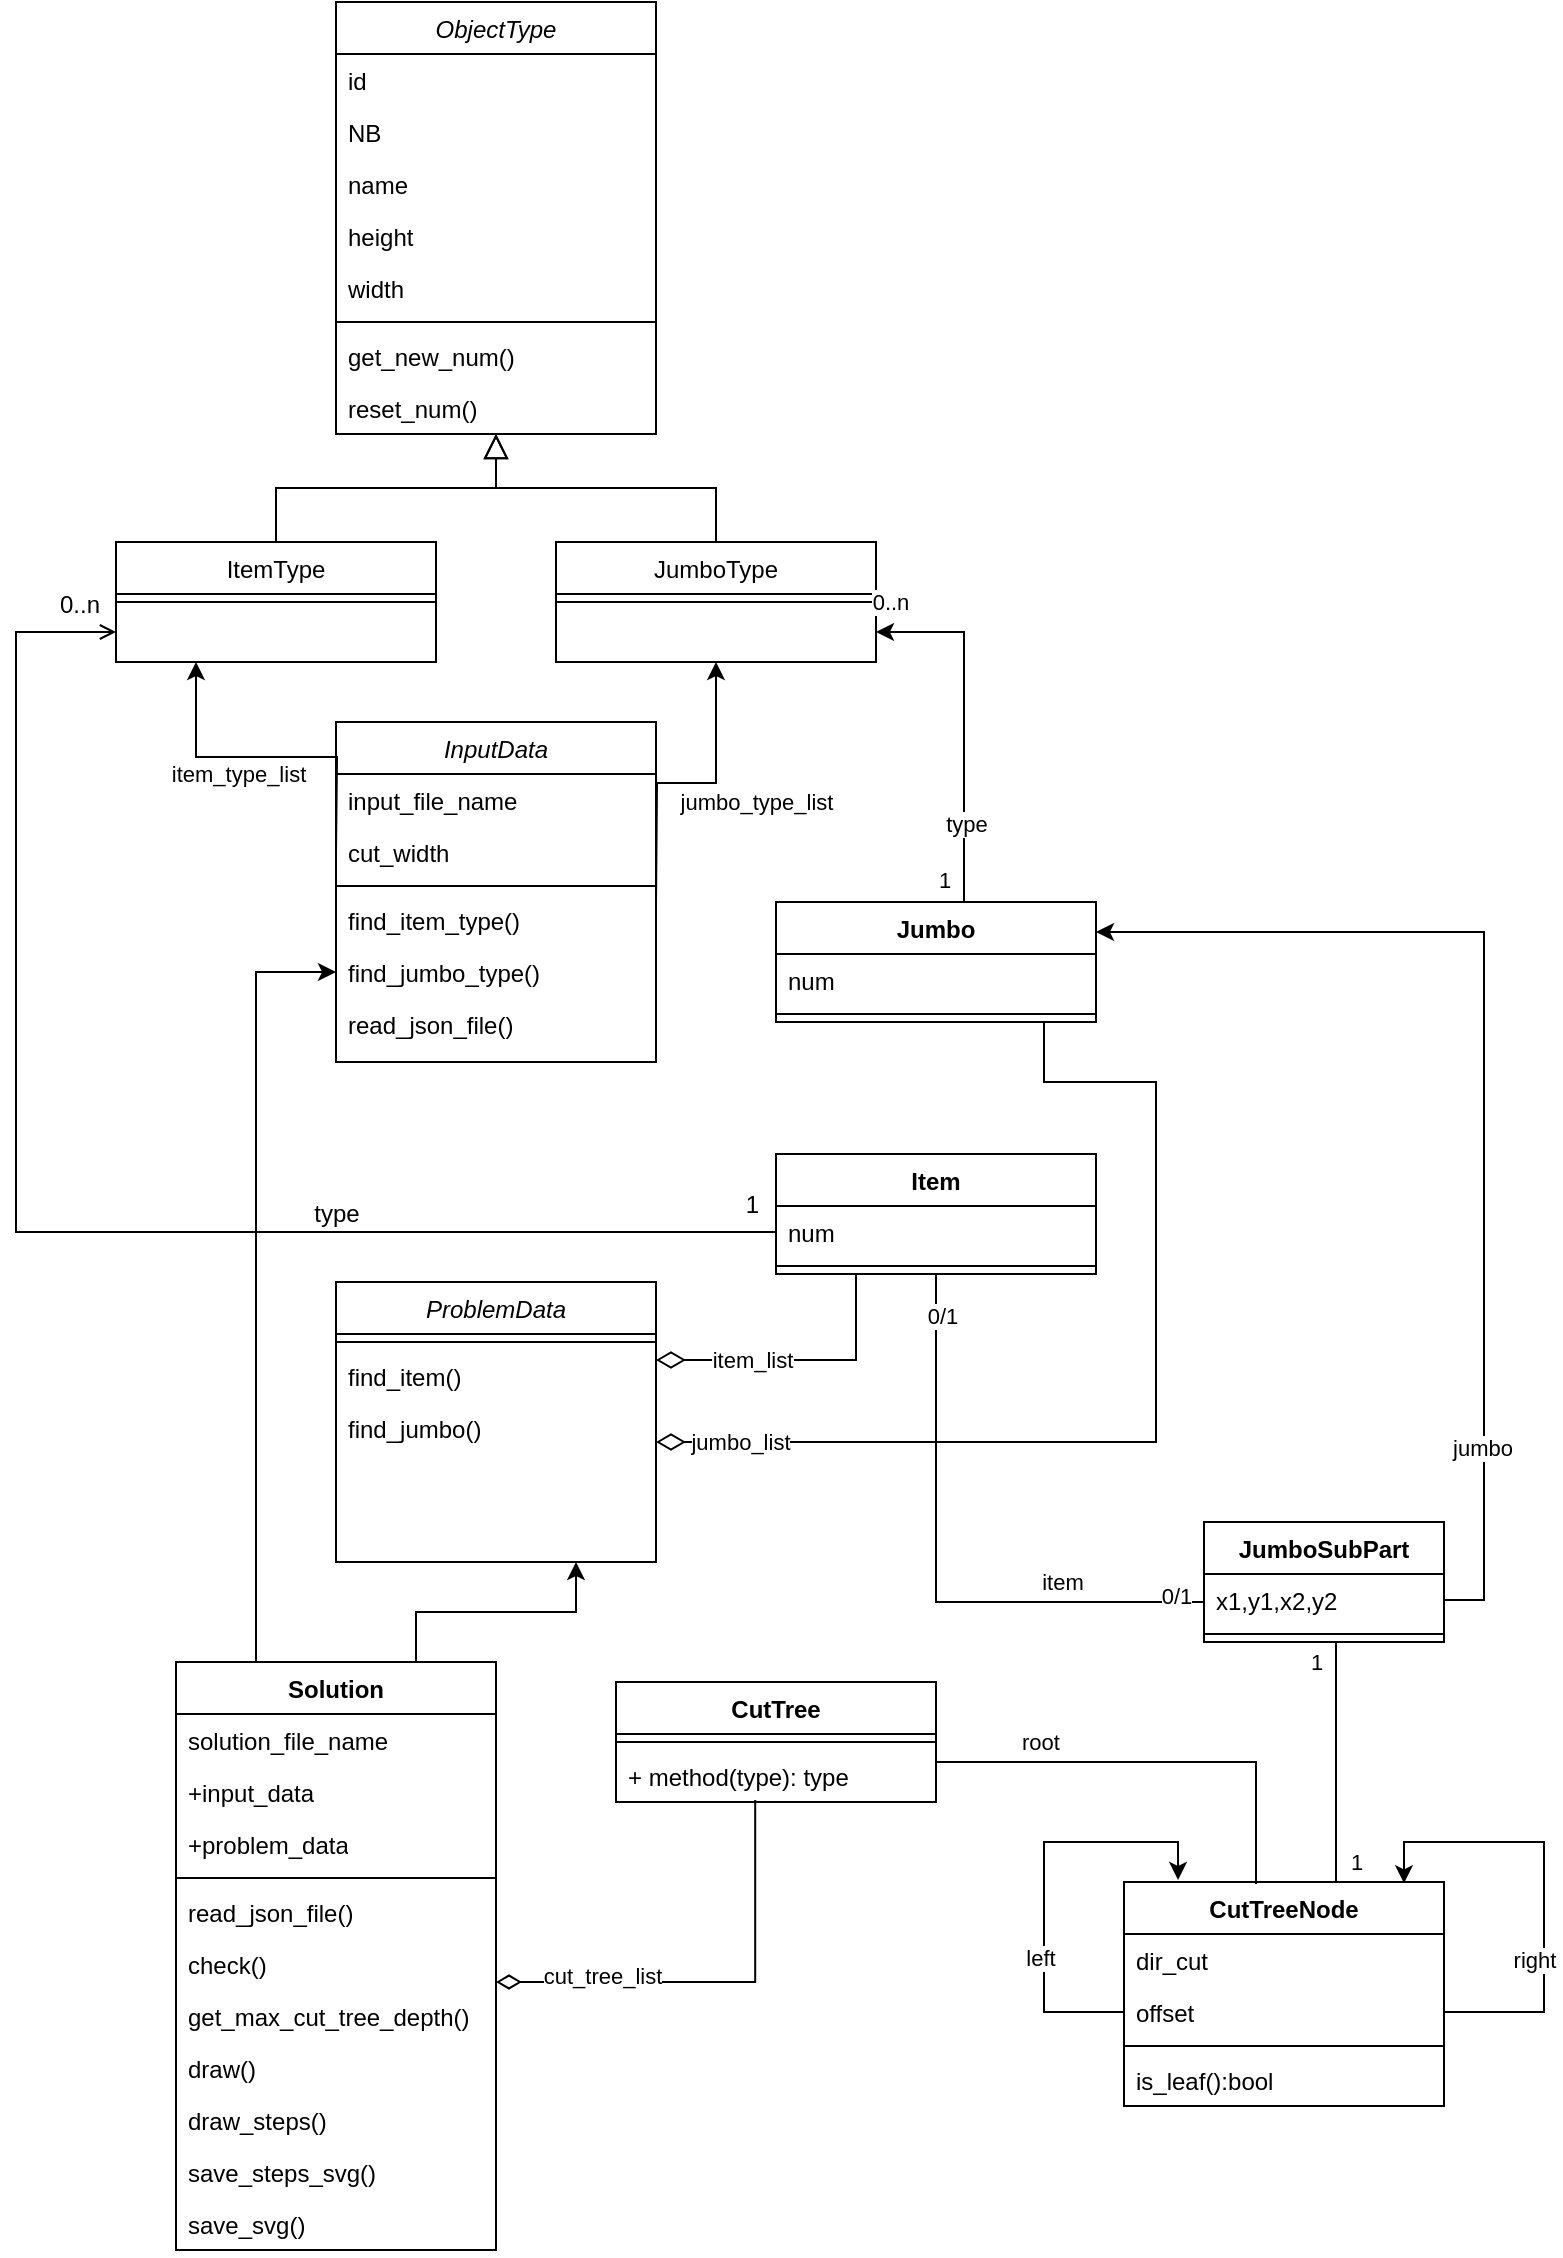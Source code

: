 <mxfile version="24.7.17">
  <diagram id="C5RBs43oDa-KdzZeNtuy" name="Page-1">
    <mxGraphModel dx="816" dy="1094" grid="1" gridSize="10" guides="1" tooltips="1" connect="1" arrows="1" fold="1" page="1" pageScale="1" pageWidth="827" pageHeight="1169" math="0" shadow="0">
      <root>
        <mxCell id="WIyWlLk6GJQsqaUBKTNV-0" />
        <mxCell id="WIyWlLk6GJQsqaUBKTNV-1" parent="WIyWlLk6GJQsqaUBKTNV-0" />
        <mxCell id="zkfFHV4jXpPFQw0GAbJ--0" value="ObjectType" style="swimlane;fontStyle=2;align=center;verticalAlign=top;childLayout=stackLayout;horizontal=1;startSize=26;horizontalStack=0;resizeParent=1;resizeLast=0;collapsible=1;marginBottom=0;rounded=0;shadow=0;strokeWidth=1;" parent="WIyWlLk6GJQsqaUBKTNV-1" vertex="1">
          <mxGeometry x="180" y="10" width="160" height="216" as="geometry">
            <mxRectangle x="230" y="140" width="160" height="26" as="alternateBounds" />
          </mxGeometry>
        </mxCell>
        <mxCell id="zkfFHV4jXpPFQw0GAbJ--1" value="id" style="text;align=left;verticalAlign=top;spacingLeft=4;spacingRight=4;overflow=hidden;rotatable=0;points=[[0,0.5],[1,0.5]];portConstraint=eastwest;" parent="zkfFHV4jXpPFQw0GAbJ--0" vertex="1">
          <mxGeometry y="26" width="160" height="26" as="geometry" />
        </mxCell>
        <mxCell id="zkfFHV4jXpPFQw0GAbJ--2" value="NB" style="text;align=left;verticalAlign=top;spacingLeft=4;spacingRight=4;overflow=hidden;rotatable=0;points=[[0,0.5],[1,0.5]];portConstraint=eastwest;rounded=0;shadow=0;html=0;" parent="zkfFHV4jXpPFQw0GAbJ--0" vertex="1">
          <mxGeometry y="52" width="160" height="26" as="geometry" />
        </mxCell>
        <mxCell id="zkfFHV4jXpPFQw0GAbJ--3" value="name" style="text;align=left;verticalAlign=top;spacingLeft=4;spacingRight=4;overflow=hidden;rotatable=0;points=[[0,0.5],[1,0.5]];portConstraint=eastwest;rounded=0;shadow=0;html=0;" parent="zkfFHV4jXpPFQw0GAbJ--0" vertex="1">
          <mxGeometry y="78" width="160" height="26" as="geometry" />
        </mxCell>
        <mxCell id="Cxh2BSFPmr9vSemLEaCl-0" value="height" style="text;align=left;verticalAlign=top;spacingLeft=4;spacingRight=4;overflow=hidden;rotatable=0;points=[[0,0.5],[1,0.5]];portConstraint=eastwest;rounded=0;shadow=0;html=0;" parent="zkfFHV4jXpPFQw0GAbJ--0" vertex="1">
          <mxGeometry y="104" width="160" height="26" as="geometry" />
        </mxCell>
        <mxCell id="Cxh2BSFPmr9vSemLEaCl-1" value="width" style="text;align=left;verticalAlign=top;spacingLeft=4;spacingRight=4;overflow=hidden;rotatable=0;points=[[0,0.5],[1,0.5]];portConstraint=eastwest;rounded=0;shadow=0;html=0;" parent="zkfFHV4jXpPFQw0GAbJ--0" vertex="1">
          <mxGeometry y="130" width="160" height="26" as="geometry" />
        </mxCell>
        <mxCell id="zkfFHV4jXpPFQw0GAbJ--4" value="" style="line;html=1;strokeWidth=1;align=left;verticalAlign=middle;spacingTop=-1;spacingLeft=3;spacingRight=3;rotatable=0;labelPosition=right;points=[];portConstraint=eastwest;" parent="zkfFHV4jXpPFQw0GAbJ--0" vertex="1">
          <mxGeometry y="156" width="160" height="8" as="geometry" />
        </mxCell>
        <mxCell id="zkfFHV4jXpPFQw0GAbJ--5" value="get_new_num()" style="text;align=left;verticalAlign=top;spacingLeft=4;spacingRight=4;overflow=hidden;rotatable=0;points=[[0,0.5],[1,0.5]];portConstraint=eastwest;" parent="zkfFHV4jXpPFQw0GAbJ--0" vertex="1">
          <mxGeometry y="164" width="160" height="26" as="geometry" />
        </mxCell>
        <mxCell id="Cxh2BSFPmr9vSemLEaCl-2" value="reset_num()" style="text;align=left;verticalAlign=top;spacingLeft=4;spacingRight=4;overflow=hidden;rotatable=0;points=[[0,0.5],[1,0.5]];portConstraint=eastwest;" parent="zkfFHV4jXpPFQw0GAbJ--0" vertex="1">
          <mxGeometry y="190" width="160" height="26" as="geometry" />
        </mxCell>
        <mxCell id="zkfFHV4jXpPFQw0GAbJ--6" value="ItemType" style="swimlane;fontStyle=0;align=center;verticalAlign=top;childLayout=stackLayout;horizontal=1;startSize=26;horizontalStack=0;resizeParent=1;resizeLast=0;collapsible=1;marginBottom=0;rounded=0;shadow=0;strokeWidth=1;" parent="WIyWlLk6GJQsqaUBKTNV-1" vertex="1">
          <mxGeometry x="70" y="280" width="160" height="60" as="geometry">
            <mxRectangle x="130" y="380" width="160" height="26" as="alternateBounds" />
          </mxGeometry>
        </mxCell>
        <mxCell id="zkfFHV4jXpPFQw0GAbJ--9" value="" style="line;html=1;strokeWidth=1;align=left;verticalAlign=middle;spacingTop=-1;spacingLeft=3;spacingRight=3;rotatable=0;labelPosition=right;points=[];portConstraint=eastwest;" parent="zkfFHV4jXpPFQw0GAbJ--6" vertex="1">
          <mxGeometry y="26" width="160" height="8" as="geometry" />
        </mxCell>
        <mxCell id="zkfFHV4jXpPFQw0GAbJ--12" value="" style="endArrow=block;endSize=10;endFill=0;shadow=0;strokeWidth=1;rounded=0;curved=0;edgeStyle=elbowEdgeStyle;elbow=vertical;" parent="WIyWlLk6GJQsqaUBKTNV-1" source="zkfFHV4jXpPFQw0GAbJ--6" target="zkfFHV4jXpPFQw0GAbJ--0" edge="1">
          <mxGeometry width="160" relative="1" as="geometry">
            <mxPoint x="160" y="183" as="sourcePoint" />
            <mxPoint x="160" y="183" as="targetPoint" />
          </mxGeometry>
        </mxCell>
        <mxCell id="zkfFHV4jXpPFQw0GAbJ--13" value="JumboType" style="swimlane;fontStyle=0;align=center;verticalAlign=top;childLayout=stackLayout;horizontal=1;startSize=26;horizontalStack=0;resizeParent=1;resizeLast=0;collapsible=1;marginBottom=0;rounded=0;shadow=0;strokeWidth=1;" parent="WIyWlLk6GJQsqaUBKTNV-1" vertex="1">
          <mxGeometry x="290" y="280" width="160" height="60" as="geometry">
            <mxRectangle x="340" y="380" width="170" height="26" as="alternateBounds" />
          </mxGeometry>
        </mxCell>
        <mxCell id="zkfFHV4jXpPFQw0GAbJ--15" value="" style="line;html=1;strokeWidth=1;align=left;verticalAlign=middle;spacingTop=-1;spacingLeft=3;spacingRight=3;rotatable=0;labelPosition=right;points=[];portConstraint=eastwest;" parent="zkfFHV4jXpPFQw0GAbJ--13" vertex="1">
          <mxGeometry y="26" width="160" height="8" as="geometry" />
        </mxCell>
        <mxCell id="zkfFHV4jXpPFQw0GAbJ--16" value="" style="endArrow=block;endSize=10;endFill=0;shadow=0;strokeWidth=1;rounded=0;curved=0;edgeStyle=elbowEdgeStyle;elbow=vertical;" parent="WIyWlLk6GJQsqaUBKTNV-1" source="zkfFHV4jXpPFQw0GAbJ--13" target="zkfFHV4jXpPFQw0GAbJ--0" edge="1">
          <mxGeometry width="160" relative="1" as="geometry">
            <mxPoint x="170" y="353" as="sourcePoint" />
            <mxPoint x="270" y="251" as="targetPoint" />
          </mxGeometry>
        </mxCell>
        <mxCell id="zkfFHV4jXpPFQw0GAbJ--26" value="" style="endArrow=none;shadow=0;strokeWidth=1;rounded=0;endFill=0;edgeStyle=elbowEdgeStyle;startArrow=open;startFill=0;entryX=0;entryY=0.5;entryDx=0;entryDy=0;exitX=0;exitY=0.75;exitDx=0;exitDy=0;" parent="WIyWlLk6GJQsqaUBKTNV-1" source="zkfFHV4jXpPFQw0GAbJ--6" target="Cxh2BSFPmr9vSemLEaCl-26" edge="1">
          <mxGeometry x="0.5" y="41" relative="1" as="geometry">
            <mxPoint x="-11" y="760" as="sourcePoint" />
            <mxPoint x="289" y="1254" as="targetPoint" />
            <mxPoint x="-40" y="32" as="offset" />
            <Array as="points">
              <mxPoint x="20" y="590" />
            </Array>
          </mxGeometry>
        </mxCell>
        <mxCell id="zkfFHV4jXpPFQw0GAbJ--27" value="0..n" style="resizable=0;align=left;verticalAlign=bottom;labelBackgroundColor=none;fontSize=12;" parent="zkfFHV4jXpPFQw0GAbJ--26" connectable="0" vertex="1">
          <mxGeometry x="-1" relative="1" as="geometry">
            <mxPoint x="-30" y="-5" as="offset" />
          </mxGeometry>
        </mxCell>
        <mxCell id="zkfFHV4jXpPFQw0GAbJ--28" value="1" style="resizable=0;align=right;verticalAlign=bottom;labelBackgroundColor=none;fontSize=12;" parent="zkfFHV4jXpPFQw0GAbJ--26" connectable="0" vertex="1">
          <mxGeometry x="1" relative="1" as="geometry">
            <mxPoint x="-7" y="-5" as="offset" />
          </mxGeometry>
        </mxCell>
        <mxCell id="zkfFHV4jXpPFQw0GAbJ--29" value="type" style="text;html=1;resizable=0;points=[];;align=center;verticalAlign=middle;labelBackgroundColor=none;rounded=0;shadow=0;strokeWidth=1;fontSize=12;" parent="zkfFHV4jXpPFQw0GAbJ--26" vertex="1" connectable="0">
          <mxGeometry x="0.5" y="49" relative="1" as="geometry">
            <mxPoint x="-38" y="40" as="offset" />
          </mxGeometry>
        </mxCell>
        <mxCell id="Cxh2BSFPmr9vSemLEaCl-3" value="InputData" style="swimlane;fontStyle=2;align=center;verticalAlign=top;childLayout=stackLayout;horizontal=1;startSize=26;horizontalStack=0;resizeParent=1;resizeLast=0;collapsible=1;marginBottom=0;rounded=0;shadow=0;strokeWidth=1;" parent="WIyWlLk6GJQsqaUBKTNV-1" vertex="1">
          <mxGeometry x="180" y="370" width="160" height="170" as="geometry">
            <mxRectangle x="230" y="140" width="160" height="26" as="alternateBounds" />
          </mxGeometry>
        </mxCell>
        <mxCell id="Cxh2BSFPmr9vSemLEaCl-4" value="input_file_name" style="text;align=left;verticalAlign=top;spacingLeft=4;spacingRight=4;overflow=hidden;rotatable=0;points=[[0,0.5],[1,0.5]];portConstraint=eastwest;" parent="Cxh2BSFPmr9vSemLEaCl-3" vertex="1">
          <mxGeometry y="26" width="160" height="26" as="geometry" />
        </mxCell>
        <mxCell id="Cxh2BSFPmr9vSemLEaCl-7" value="cut_width" style="text;align=left;verticalAlign=top;spacingLeft=4;spacingRight=4;overflow=hidden;rotatable=0;points=[[0,0.5],[1,0.5]];portConstraint=eastwest;rounded=0;shadow=0;html=0;" parent="Cxh2BSFPmr9vSemLEaCl-3" vertex="1">
          <mxGeometry y="52" width="160" height="26" as="geometry" />
        </mxCell>
        <mxCell id="Cxh2BSFPmr9vSemLEaCl-9" value="" style="line;html=1;strokeWidth=1;align=left;verticalAlign=middle;spacingTop=-1;spacingLeft=3;spacingRight=3;rotatable=0;labelPosition=right;points=[];portConstraint=eastwest;" parent="Cxh2BSFPmr9vSemLEaCl-3" vertex="1">
          <mxGeometry y="78" width="160" height="8" as="geometry" />
        </mxCell>
        <mxCell id="Cxh2BSFPmr9vSemLEaCl-10" value="find_item_type()" style="text;align=left;verticalAlign=top;spacingLeft=4;spacingRight=4;overflow=hidden;rotatable=0;points=[[0,0.5],[1,0.5]];portConstraint=eastwest;" parent="Cxh2BSFPmr9vSemLEaCl-3" vertex="1">
          <mxGeometry y="86" width="160" height="26" as="geometry" />
        </mxCell>
        <mxCell id="Cxh2BSFPmr9vSemLEaCl-11" value="find_jumbo_type()" style="text;align=left;verticalAlign=top;spacingLeft=4;spacingRight=4;overflow=hidden;rotatable=0;points=[[0,0.5],[1,0.5]];portConstraint=eastwest;" parent="Cxh2BSFPmr9vSemLEaCl-3" vertex="1">
          <mxGeometry y="112" width="160" height="26" as="geometry" />
        </mxCell>
        <mxCell id="Cxh2BSFPmr9vSemLEaCl-12" value="read_json_file()" style="text;align=left;verticalAlign=top;spacingLeft=4;spacingRight=4;overflow=hidden;rotatable=0;points=[[0,0.5],[1,0.5]];portConstraint=eastwest;" parent="Cxh2BSFPmr9vSemLEaCl-3" vertex="1">
          <mxGeometry y="138" width="160" height="26" as="geometry" />
        </mxCell>
        <mxCell id="Cxh2BSFPmr9vSemLEaCl-14" style="edgeStyle=orthogonalEdgeStyle;rounded=0;orthogonalLoop=1;jettySize=auto;html=1;exitX=0;exitY=0.5;exitDx=0;exitDy=0;entryX=0.25;entryY=1;entryDx=0;entryDy=0;" parent="WIyWlLk6GJQsqaUBKTNV-1" target="zkfFHV4jXpPFQw0GAbJ--6" edge="1">
          <mxGeometry relative="1" as="geometry">
            <mxPoint x="180" y="435" as="sourcePoint" />
          </mxGeometry>
        </mxCell>
        <mxCell id="xDQ7PckpqSJvh63_mHs_-11" value="item_type_list" style="edgeLabel;html=1;align=center;verticalAlign=middle;resizable=0;points=[];" vertex="1" connectable="0" parent="Cxh2BSFPmr9vSemLEaCl-14">
          <mxGeometry x="-0.442" relative="1" as="geometry">
            <mxPoint x="-50" y="7" as="offset" />
          </mxGeometry>
        </mxCell>
        <mxCell id="Cxh2BSFPmr9vSemLEaCl-29" style="edgeStyle=orthogonalEdgeStyle;rounded=0;orthogonalLoop=1;jettySize=auto;html=1;exitX=0.5;exitY=1;exitDx=0;exitDy=0;endArrow=none;endFill=0;startArrow=none;startFill=0;endSize=10;entryX=0;entryY=0.5;entryDx=0;entryDy=0;" parent="WIyWlLk6GJQsqaUBKTNV-1" source="Cxh2BSFPmr9vSemLEaCl-25" target="Cxh2BSFPmr9vSemLEaCl-20" edge="1">
          <mxGeometry relative="1" as="geometry">
            <mxPoint x="420" y="760" as="targetPoint" />
            <Array as="points">
              <mxPoint x="480" y="810" />
            </Array>
          </mxGeometry>
        </mxCell>
        <mxCell id="xDQ7PckpqSJvh63_mHs_-6" value="0/1" style="edgeLabel;html=1;align=center;verticalAlign=middle;resizable=0;points=[];" vertex="1" connectable="0" parent="Cxh2BSFPmr9vSemLEaCl-29">
          <mxGeometry x="-0.858" y="3" relative="1" as="geometry">
            <mxPoint as="offset" />
          </mxGeometry>
        </mxCell>
        <mxCell id="xDQ7PckpqSJvh63_mHs_-7" value="0/1" style="edgeLabel;html=1;align=center;verticalAlign=middle;resizable=0;points=[];" vertex="1" connectable="0" parent="Cxh2BSFPmr9vSemLEaCl-29">
          <mxGeometry x="0.895" y="3" relative="1" as="geometry">
            <mxPoint as="offset" />
          </mxGeometry>
        </mxCell>
        <mxCell id="xDQ7PckpqSJvh63_mHs_-8" value="item" style="edgeLabel;html=1;align=center;verticalAlign=middle;resizable=0;points=[];" vertex="1" connectable="0" parent="Cxh2BSFPmr9vSemLEaCl-29">
          <mxGeometry x="0.424" y="-3" relative="1" as="geometry">
            <mxPoint x="14" y="-13" as="offset" />
          </mxGeometry>
        </mxCell>
        <mxCell id="Cxh2BSFPmr9vSemLEaCl-21" value="Jumbo" style="swimlane;fontStyle=1;align=center;verticalAlign=top;childLayout=stackLayout;horizontal=1;startSize=26;horizontalStack=0;resizeParent=1;resizeParentMax=0;resizeLast=0;collapsible=1;marginBottom=0;whiteSpace=wrap;html=1;" parent="WIyWlLk6GJQsqaUBKTNV-1" vertex="1">
          <mxGeometry x="400" y="460" width="160" height="60" as="geometry" />
        </mxCell>
        <mxCell id="Cxh2BSFPmr9vSemLEaCl-22" value="num" style="text;strokeColor=none;fillColor=none;align=left;verticalAlign=top;spacingLeft=4;spacingRight=4;overflow=hidden;rotatable=0;points=[[0,0.5],[1,0.5]];portConstraint=eastwest;whiteSpace=wrap;html=1;" parent="Cxh2BSFPmr9vSemLEaCl-21" vertex="1">
          <mxGeometry y="26" width="160" height="26" as="geometry" />
        </mxCell>
        <mxCell id="Cxh2BSFPmr9vSemLEaCl-24" value="" style="line;strokeWidth=1;fillColor=none;align=left;verticalAlign=middle;spacingTop=-1;spacingLeft=3;spacingRight=3;rotatable=0;labelPosition=right;points=[];portConstraint=eastwest;strokeColor=inherit;" parent="Cxh2BSFPmr9vSemLEaCl-21" vertex="1">
          <mxGeometry y="52" width="160" height="8" as="geometry" />
        </mxCell>
        <mxCell id="Cxh2BSFPmr9vSemLEaCl-25" value="Item" style="swimlane;fontStyle=1;align=center;verticalAlign=top;childLayout=stackLayout;horizontal=1;startSize=26;horizontalStack=0;resizeParent=1;resizeParentMax=0;resizeLast=0;collapsible=1;marginBottom=0;whiteSpace=wrap;html=1;" parent="WIyWlLk6GJQsqaUBKTNV-1" vertex="1">
          <mxGeometry x="400" y="586" width="160" height="60" as="geometry" />
        </mxCell>
        <mxCell id="Cxh2BSFPmr9vSemLEaCl-26" value="num" style="text;strokeColor=none;fillColor=none;align=left;verticalAlign=top;spacingLeft=4;spacingRight=4;overflow=hidden;rotatable=0;points=[[0,0.5],[1,0.5]];portConstraint=eastwest;whiteSpace=wrap;html=1;" parent="Cxh2BSFPmr9vSemLEaCl-25" vertex="1">
          <mxGeometry y="26" width="160" height="26" as="geometry" />
        </mxCell>
        <mxCell id="Cxh2BSFPmr9vSemLEaCl-28" value="" style="line;strokeWidth=1;fillColor=none;align=left;verticalAlign=middle;spacingTop=-1;spacingLeft=3;spacingRight=3;rotatable=0;labelPosition=right;points=[];portConstraint=eastwest;strokeColor=inherit;" parent="Cxh2BSFPmr9vSemLEaCl-25" vertex="1">
          <mxGeometry y="52" width="160" height="8" as="geometry" />
        </mxCell>
        <mxCell id="Cxh2BSFPmr9vSemLEaCl-36" style="edgeStyle=orthogonalEdgeStyle;rounded=0;orthogonalLoop=1;jettySize=auto;html=1;entryX=1;entryY=0.75;entryDx=0;entryDy=0;exitX=0.5;exitY=0;exitDx=0;exitDy=0;" parent="WIyWlLk6GJQsqaUBKTNV-1" source="Cxh2BSFPmr9vSemLEaCl-21" target="zkfFHV4jXpPFQw0GAbJ--13" edge="1">
          <mxGeometry relative="1" as="geometry">
            <mxPoint x="600" y="370" as="sourcePoint" />
            <Array as="points">
              <mxPoint x="494" y="325" />
            </Array>
          </mxGeometry>
        </mxCell>
        <mxCell id="Cxh2BSFPmr9vSemLEaCl-37" value="type" style="edgeLabel;html=1;align=center;verticalAlign=middle;resizable=0;points=[];" parent="Cxh2BSFPmr9vSemLEaCl-36" vertex="1" connectable="0">
          <mxGeometry x="-0.689" y="-1" relative="1" as="geometry">
            <mxPoint y="-23" as="offset" />
          </mxGeometry>
        </mxCell>
        <mxCell id="Cxh2BSFPmr9vSemLEaCl-38" value="0..n" style="edgeLabel;html=1;align=center;verticalAlign=middle;resizable=0;points=[];" parent="Cxh2BSFPmr9vSemLEaCl-36" vertex="1" connectable="0">
          <mxGeometry x="0.897" relative="1" as="geometry">
            <mxPoint x="-3" y="-15" as="offset" />
          </mxGeometry>
        </mxCell>
        <mxCell id="Cxh2BSFPmr9vSemLEaCl-39" value="1" style="edgeLabel;html=1;align=center;verticalAlign=middle;resizable=0;points=[];" parent="Cxh2BSFPmr9vSemLEaCl-36" vertex="1" connectable="0">
          <mxGeometry x="-0.963" y="1" relative="1" as="geometry">
            <mxPoint y="-10" as="offset" />
          </mxGeometry>
        </mxCell>
        <mxCell id="Cxh2BSFPmr9vSemLEaCl-44" value="ProblemData" style="swimlane;fontStyle=2;align=center;verticalAlign=top;childLayout=stackLayout;horizontal=1;startSize=26;horizontalStack=0;resizeParent=1;resizeLast=0;collapsible=1;marginBottom=0;rounded=0;shadow=0;strokeWidth=1;" parent="WIyWlLk6GJQsqaUBKTNV-1" vertex="1">
          <mxGeometry x="180" y="650" width="160" height="140" as="geometry">
            <mxRectangle x="230" y="140" width="160" height="26" as="alternateBounds" />
          </mxGeometry>
        </mxCell>
        <mxCell id="Cxh2BSFPmr9vSemLEaCl-50" value="" style="line;html=1;strokeWidth=1;align=left;verticalAlign=middle;spacingTop=-1;spacingLeft=3;spacingRight=3;rotatable=0;labelPosition=right;points=[];portConstraint=eastwest;" parent="Cxh2BSFPmr9vSemLEaCl-44" vertex="1">
          <mxGeometry y="26" width="160" height="8" as="geometry" />
        </mxCell>
        <mxCell id="Cxh2BSFPmr9vSemLEaCl-51" value="find_item()" style="text;align=left;verticalAlign=top;spacingLeft=4;spacingRight=4;overflow=hidden;rotatable=0;points=[[0,0.5],[1,0.5]];portConstraint=eastwest;" parent="Cxh2BSFPmr9vSemLEaCl-44" vertex="1">
          <mxGeometry y="34" width="160" height="26" as="geometry" />
        </mxCell>
        <mxCell id="Cxh2BSFPmr9vSemLEaCl-52" value="find_jumbo()" style="text;align=left;verticalAlign=top;spacingLeft=4;spacingRight=4;overflow=hidden;rotatable=0;points=[[0,0.5],[1,0.5]];portConstraint=eastwest;" parent="Cxh2BSFPmr9vSemLEaCl-44" vertex="1">
          <mxGeometry y="60" width="160" height="26" as="geometry" />
        </mxCell>
        <mxCell id="Cxh2BSFPmr9vSemLEaCl-47" style="edgeStyle=orthogonalEdgeStyle;rounded=0;orthogonalLoop=1;jettySize=auto;html=1;entryX=1;entryY=0.5;entryDx=0;entryDy=0;endArrow=diamondThin;endFill=0;endSize=12;exitX=0.25;exitY=1;exitDx=0;exitDy=0;" parent="WIyWlLk6GJQsqaUBKTNV-1" source="Cxh2BSFPmr9vSemLEaCl-25" edge="1">
          <mxGeometry relative="1" as="geometry">
            <mxPoint x="340" y="689" as="targetPoint" />
            <mxPoint x="441" y="950" as="sourcePoint" />
            <Array as="points">
              <mxPoint x="440" y="689" />
            </Array>
          </mxGeometry>
        </mxCell>
        <mxCell id="xDQ7PckpqSJvh63_mHs_-4" value="item_list" style="edgeLabel;html=1;align=center;verticalAlign=middle;resizable=0;points=[];" vertex="1" connectable="0" parent="Cxh2BSFPmr9vSemLEaCl-47">
          <mxGeometry x="0.329" relative="1" as="geometry">
            <mxPoint as="offset" />
          </mxGeometry>
        </mxCell>
        <mxCell id="Cxh2BSFPmr9vSemLEaCl-54" style="edgeStyle=orthogonalEdgeStyle;rounded=0;orthogonalLoop=1;jettySize=auto;html=1;endArrow=diamondThin;endFill=0;endSize=12;" parent="WIyWlLk6GJQsqaUBKTNV-1" edge="1">
          <mxGeometry relative="1" as="geometry">
            <mxPoint x="340" y="730" as="targetPoint" />
            <mxPoint x="534" y="520" as="sourcePoint" />
            <Array as="points">
              <mxPoint x="534" y="520" />
              <mxPoint x="534" y="550" />
              <mxPoint x="590" y="550" />
              <mxPoint x="590" y="730" />
            </Array>
          </mxGeometry>
        </mxCell>
        <mxCell id="xDQ7PckpqSJvh63_mHs_-5" value="jumbo_list" style="edgeLabel;html=1;align=center;verticalAlign=middle;resizable=0;points=[];" vertex="1" connectable="0" parent="Cxh2BSFPmr9vSemLEaCl-54">
          <mxGeometry x="0.838" relative="1" as="geometry">
            <mxPoint as="offset" />
          </mxGeometry>
        </mxCell>
        <mxCell id="Cxh2BSFPmr9vSemLEaCl-57" value="CutTree" style="swimlane;fontStyle=1;align=center;verticalAlign=top;childLayout=stackLayout;horizontal=1;startSize=26;horizontalStack=0;resizeParent=1;resizeParentMax=0;resizeLast=0;collapsible=1;marginBottom=0;whiteSpace=wrap;html=1;" parent="WIyWlLk6GJQsqaUBKTNV-1" vertex="1">
          <mxGeometry x="320" y="850" width="160" height="60" as="geometry" />
        </mxCell>
        <mxCell id="Cxh2BSFPmr9vSemLEaCl-59" value="" style="line;strokeWidth=1;fillColor=none;align=left;verticalAlign=middle;spacingTop=-1;spacingLeft=3;spacingRight=3;rotatable=0;labelPosition=right;points=[];portConstraint=eastwest;strokeColor=inherit;" parent="Cxh2BSFPmr9vSemLEaCl-57" vertex="1">
          <mxGeometry y="26" width="160" height="8" as="geometry" />
        </mxCell>
        <mxCell id="Cxh2BSFPmr9vSemLEaCl-60" value="+ method(type): type" style="text;strokeColor=none;fillColor=none;align=left;verticalAlign=top;spacingLeft=4;spacingRight=4;overflow=hidden;rotatable=0;points=[[0,0.5],[1,0.5]];portConstraint=eastwest;whiteSpace=wrap;html=1;" parent="Cxh2BSFPmr9vSemLEaCl-57" vertex="1">
          <mxGeometry y="34" width="160" height="26" as="geometry" />
        </mxCell>
        <mxCell id="Cxh2BSFPmr9vSemLEaCl-77" style="edgeStyle=orthogonalEdgeStyle;rounded=0;orthogonalLoop=1;jettySize=auto;html=1;exitX=0.675;exitY=0.018;exitDx=0;exitDy=0;entryX=0.5;entryY=1;entryDx=0;entryDy=0;endArrow=none;endFill=0;exitPerimeter=0;" parent="WIyWlLk6GJQsqaUBKTNV-1" source="Cxh2BSFPmr9vSemLEaCl-61" target="Cxh2BSFPmr9vSemLEaCl-16" edge="1">
          <mxGeometry relative="1" as="geometry">
            <Array as="points">
              <mxPoint x="684" y="953" />
              <mxPoint x="684" y="950" />
              <mxPoint x="680" y="950" />
            </Array>
          </mxGeometry>
        </mxCell>
        <mxCell id="Cxh2BSFPmr9vSemLEaCl-78" value="1" style="edgeLabel;html=1;align=center;verticalAlign=middle;resizable=0;points=[];" parent="Cxh2BSFPmr9vSemLEaCl-77" vertex="1" connectable="0">
          <mxGeometry x="0.891" y="-1" relative="1" as="geometry">
            <mxPoint x="-11" y="9" as="offset" />
          </mxGeometry>
        </mxCell>
        <mxCell id="Cxh2BSFPmr9vSemLEaCl-79" value="1" style="edgeLabel;html=1;align=center;verticalAlign=middle;resizable=0;points=[];" parent="Cxh2BSFPmr9vSemLEaCl-77" vertex="1" connectable="0">
          <mxGeometry x="-0.891" y="2" relative="1" as="geometry">
            <mxPoint x="8" y="-12" as="offset" />
          </mxGeometry>
        </mxCell>
        <mxCell id="Cxh2BSFPmr9vSemLEaCl-61" value="CutTreeNode" style="swimlane;fontStyle=1;align=center;verticalAlign=top;childLayout=stackLayout;horizontal=1;startSize=26;horizontalStack=0;resizeParent=1;resizeParentMax=0;resizeLast=0;collapsible=1;marginBottom=0;whiteSpace=wrap;html=1;" parent="WIyWlLk6GJQsqaUBKTNV-1" vertex="1">
          <mxGeometry x="574" y="950" width="160" height="112" as="geometry" />
        </mxCell>
        <mxCell id="Cxh2BSFPmr9vSemLEaCl-70" value="dir_cut" style="text;strokeColor=none;fillColor=none;align=left;verticalAlign=top;spacingLeft=4;spacingRight=4;overflow=hidden;rotatable=0;points=[[0,0.5],[1,0.5]];portConstraint=eastwest;whiteSpace=wrap;html=1;" parent="Cxh2BSFPmr9vSemLEaCl-61" vertex="1">
          <mxGeometry y="26" width="160" height="26" as="geometry" />
        </mxCell>
        <mxCell id="Cxh2BSFPmr9vSemLEaCl-71" value="offset" style="text;strokeColor=none;fillColor=none;align=left;verticalAlign=top;spacingLeft=4;spacingRight=4;overflow=hidden;rotatable=0;points=[[0,0.5],[1,0.5]];portConstraint=eastwest;whiteSpace=wrap;html=1;" parent="Cxh2BSFPmr9vSemLEaCl-61" vertex="1">
          <mxGeometry y="52" width="160" height="26" as="geometry" />
        </mxCell>
        <mxCell id="Cxh2BSFPmr9vSemLEaCl-73" style="edgeStyle=orthogonalEdgeStyle;rounded=0;orthogonalLoop=1;jettySize=auto;html=1;exitX=0;exitY=0.5;exitDx=0;exitDy=0;entryX=0.169;entryY=-0.009;entryDx=0;entryDy=0;entryPerimeter=0;" parent="Cxh2BSFPmr9vSemLEaCl-61" source="Cxh2BSFPmr9vSemLEaCl-71" target="Cxh2BSFPmr9vSemLEaCl-61" edge="1">
          <mxGeometry relative="1" as="geometry">
            <Array as="points">
              <mxPoint x="-40" y="65" />
              <mxPoint x="-40" y="-20" />
              <mxPoint x="27" y="-20" />
            </Array>
            <mxPoint y="117" as="sourcePoint" />
          </mxGeometry>
        </mxCell>
        <mxCell id="Cxh2BSFPmr9vSemLEaCl-75" value="left" style="edgeLabel;html=1;align=center;verticalAlign=middle;resizable=0;points=[];" parent="Cxh2BSFPmr9vSemLEaCl-73" vertex="1" connectable="0">
          <mxGeometry x="-0.811" relative="1" as="geometry">
            <mxPoint x="-22" y="-27" as="offset" />
          </mxGeometry>
        </mxCell>
        <mxCell id="Cxh2BSFPmr9vSemLEaCl-63" value="" style="line;strokeWidth=1;fillColor=none;align=left;verticalAlign=middle;spacingTop=-1;spacingLeft=3;spacingRight=3;rotatable=0;labelPosition=right;points=[];portConstraint=eastwest;strokeColor=inherit;" parent="Cxh2BSFPmr9vSemLEaCl-61" vertex="1">
          <mxGeometry y="78" width="160" height="8" as="geometry" />
        </mxCell>
        <mxCell id="Cxh2BSFPmr9vSemLEaCl-64" value="is_leaf():bool" style="text;strokeColor=none;fillColor=none;align=left;verticalAlign=top;spacingLeft=4;spacingRight=4;overflow=hidden;rotatable=0;points=[[0,0.5],[1,0.5]];portConstraint=eastwest;whiteSpace=wrap;html=1;" parent="Cxh2BSFPmr9vSemLEaCl-61" vertex="1">
          <mxGeometry y="86" width="160" height="26" as="geometry" />
        </mxCell>
        <mxCell id="Cxh2BSFPmr9vSemLEaCl-74" style="edgeStyle=orthogonalEdgeStyle;rounded=0;orthogonalLoop=1;jettySize=auto;html=1;exitX=1;exitY=0.5;exitDx=0;exitDy=0;entryX=0.875;entryY=0.006;entryDx=0;entryDy=0;entryPerimeter=0;" parent="Cxh2BSFPmr9vSemLEaCl-61" source="Cxh2BSFPmr9vSemLEaCl-71" target="Cxh2BSFPmr9vSemLEaCl-61" edge="1">
          <mxGeometry relative="1" as="geometry">
            <Array as="points">
              <mxPoint x="210" y="65" />
              <mxPoint x="210" y="-20" />
              <mxPoint x="140" y="-20" />
            </Array>
            <mxPoint x="160" y="117" as="sourcePoint" />
          </mxGeometry>
        </mxCell>
        <mxCell id="Cxh2BSFPmr9vSemLEaCl-76" value="right" style="edgeLabel;html=1;align=center;verticalAlign=middle;resizable=0;points=[];" parent="Cxh2BSFPmr9vSemLEaCl-74" vertex="1" connectable="0">
          <mxGeometry x="-0.798" y="-2" relative="1" as="geometry">
            <mxPoint x="22" y="-28" as="offset" />
          </mxGeometry>
        </mxCell>
        <mxCell id="Cxh2BSFPmr9vSemLEaCl-69" style="edgeStyle=orthogonalEdgeStyle;rounded=0;orthogonalLoop=1;jettySize=auto;html=1;endArrow=none;endFill=0;endSize=12;" parent="WIyWlLk6GJQsqaUBKTNV-1" edge="1">
          <mxGeometry relative="1" as="geometry">
            <mxPoint x="480" y="890" as="targetPoint" />
            <mxPoint x="640" y="951" as="sourcePoint" />
            <Array as="points">
              <mxPoint x="640" y="951" />
              <mxPoint x="640" y="890" />
            </Array>
          </mxGeometry>
        </mxCell>
        <mxCell id="xDQ7PckpqSJvh63_mHs_-0" value="root" style="edgeLabel;html=1;align=center;verticalAlign=middle;resizable=0;points=[];" vertex="1" connectable="0" parent="Cxh2BSFPmr9vSemLEaCl-69">
          <mxGeometry x="0.534" relative="1" as="geometry">
            <mxPoint y="-10" as="offset" />
          </mxGeometry>
        </mxCell>
        <mxCell id="Cxh2BSFPmr9vSemLEaCl-15" style="edgeStyle=orthogonalEdgeStyle;rounded=0;orthogonalLoop=1;jettySize=auto;html=1;exitX=1;exitY=0.5;exitDx=0;exitDy=0;entryX=0.5;entryY=1;entryDx=0;entryDy=0;" parent="WIyWlLk6GJQsqaUBKTNV-1" target="zkfFHV4jXpPFQw0GAbJ--13" edge="1">
          <mxGeometry relative="1" as="geometry">
            <mxPoint x="400" y="354" as="targetPoint" />
            <mxPoint x="340" y="461" as="sourcePoint" />
          </mxGeometry>
        </mxCell>
        <mxCell id="xDQ7PckpqSJvh63_mHs_-10" value="jumbo_type_list" style="edgeLabel;html=1;align=center;verticalAlign=middle;resizable=0;points=[];" vertex="1" connectable="0" parent="Cxh2BSFPmr9vSemLEaCl-15">
          <mxGeometry x="-0.113" y="-1" relative="1" as="geometry">
            <mxPoint x="43" y="8" as="offset" />
          </mxGeometry>
        </mxCell>
        <mxCell id="Cxh2BSFPmr9vSemLEaCl-95" style="edgeStyle=orthogonalEdgeStyle;rounded=0;orthogonalLoop=1;jettySize=auto;html=1;exitX=0.75;exitY=0;exitDx=0;exitDy=0;entryX=0.75;entryY=1;entryDx=0;entryDy=0;" parent="WIyWlLk6GJQsqaUBKTNV-1" source="Cxh2BSFPmr9vSemLEaCl-81" target="Cxh2BSFPmr9vSemLEaCl-44" edge="1">
          <mxGeometry relative="1" as="geometry" />
        </mxCell>
        <mxCell id="Cxh2BSFPmr9vSemLEaCl-96" style="edgeStyle=orthogonalEdgeStyle;rounded=0;orthogonalLoop=1;jettySize=auto;html=1;exitX=0.25;exitY=0;exitDx=0;exitDy=0;entryX=0;entryY=0.5;entryDx=0;entryDy=0;" parent="WIyWlLk6GJQsqaUBKTNV-1" source="Cxh2BSFPmr9vSemLEaCl-81" target="Cxh2BSFPmr9vSemLEaCl-11" edge="1">
          <mxGeometry relative="1" as="geometry" />
        </mxCell>
        <mxCell id="Cxh2BSFPmr9vSemLEaCl-81" value="Solution" style="swimlane;fontStyle=1;align=center;verticalAlign=top;childLayout=stackLayout;horizontal=1;startSize=26;horizontalStack=0;resizeParent=1;resizeParentMax=0;resizeLast=0;collapsible=1;marginBottom=0;whiteSpace=wrap;html=1;" parent="WIyWlLk6GJQsqaUBKTNV-1" vertex="1">
          <mxGeometry x="100" y="840" width="160" height="294" as="geometry" />
        </mxCell>
        <mxCell id="Cxh2BSFPmr9vSemLEaCl-82" value="solution_file_name" style="text;strokeColor=none;fillColor=none;align=left;verticalAlign=top;spacingLeft=4;spacingRight=4;overflow=hidden;rotatable=0;points=[[0,0.5],[1,0.5]];portConstraint=eastwest;whiteSpace=wrap;html=1;" parent="Cxh2BSFPmr9vSemLEaCl-81" vertex="1">
          <mxGeometry y="26" width="160" height="26" as="geometry" />
        </mxCell>
        <mxCell id="Cxh2BSFPmr9vSemLEaCl-86" value="+input_data" style="text;strokeColor=none;fillColor=none;align=left;verticalAlign=top;spacingLeft=4;spacingRight=4;overflow=hidden;rotatable=0;points=[[0,0.5],[1,0.5]];portConstraint=eastwest;whiteSpace=wrap;html=1;" parent="Cxh2BSFPmr9vSemLEaCl-81" vertex="1">
          <mxGeometry y="52" width="160" height="26" as="geometry" />
        </mxCell>
        <mxCell id="Cxh2BSFPmr9vSemLEaCl-87" value="+problem_data" style="text;strokeColor=none;fillColor=none;align=left;verticalAlign=top;spacingLeft=4;spacingRight=4;overflow=hidden;rotatable=0;points=[[0,0.5],[1,0.5]];portConstraint=eastwest;whiteSpace=wrap;html=1;" parent="Cxh2BSFPmr9vSemLEaCl-81" vertex="1">
          <mxGeometry y="78" width="160" height="26" as="geometry" />
        </mxCell>
        <mxCell id="Cxh2BSFPmr9vSemLEaCl-83" value="" style="line;strokeWidth=1;fillColor=none;align=left;verticalAlign=middle;spacingTop=-1;spacingLeft=3;spacingRight=3;rotatable=0;labelPosition=right;points=[];portConstraint=eastwest;strokeColor=inherit;" parent="Cxh2BSFPmr9vSemLEaCl-81" vertex="1">
          <mxGeometry y="104" width="160" height="8" as="geometry" />
        </mxCell>
        <mxCell id="Cxh2BSFPmr9vSemLEaCl-84" value="read_json_file()" style="text;strokeColor=none;fillColor=none;align=left;verticalAlign=top;spacingLeft=4;spacingRight=4;overflow=hidden;rotatable=0;points=[[0,0.5],[1,0.5]];portConstraint=eastwest;whiteSpace=wrap;html=1;" parent="Cxh2BSFPmr9vSemLEaCl-81" vertex="1">
          <mxGeometry y="112" width="160" height="26" as="geometry" />
        </mxCell>
        <mxCell id="Cxh2BSFPmr9vSemLEaCl-89" value="check()" style="text;strokeColor=none;fillColor=none;align=left;verticalAlign=top;spacingLeft=4;spacingRight=4;overflow=hidden;rotatable=0;points=[[0,0.5],[1,0.5]];portConstraint=eastwest;whiteSpace=wrap;html=1;" parent="Cxh2BSFPmr9vSemLEaCl-81" vertex="1">
          <mxGeometry y="138" width="160" height="26" as="geometry" />
        </mxCell>
        <mxCell id="Cxh2BSFPmr9vSemLEaCl-90" value="get_max_cut_tree_depth()" style="text;strokeColor=none;fillColor=none;align=left;verticalAlign=top;spacingLeft=4;spacingRight=4;overflow=hidden;rotatable=0;points=[[0,0.5],[1,0.5]];portConstraint=eastwest;whiteSpace=wrap;html=1;" parent="Cxh2BSFPmr9vSemLEaCl-81" vertex="1">
          <mxGeometry y="164" width="160" height="26" as="geometry" />
        </mxCell>
        <mxCell id="Cxh2BSFPmr9vSemLEaCl-91" value="draw()" style="text;strokeColor=none;fillColor=none;align=left;verticalAlign=top;spacingLeft=4;spacingRight=4;overflow=hidden;rotatable=0;points=[[0,0.5],[1,0.5]];portConstraint=eastwest;whiteSpace=wrap;html=1;" parent="Cxh2BSFPmr9vSemLEaCl-81" vertex="1">
          <mxGeometry y="190" width="160" height="26" as="geometry" />
        </mxCell>
        <mxCell id="Cxh2BSFPmr9vSemLEaCl-92" value="draw_steps()" style="text;strokeColor=none;fillColor=none;align=left;verticalAlign=top;spacingLeft=4;spacingRight=4;overflow=hidden;rotatable=0;points=[[0,0.5],[1,0.5]];portConstraint=eastwest;whiteSpace=wrap;html=1;" parent="Cxh2BSFPmr9vSemLEaCl-81" vertex="1">
          <mxGeometry y="216" width="160" height="26" as="geometry" />
        </mxCell>
        <mxCell id="Cxh2BSFPmr9vSemLEaCl-93" value="save_steps_svg()" style="text;strokeColor=none;fillColor=none;align=left;verticalAlign=top;spacingLeft=4;spacingRight=4;overflow=hidden;rotatable=0;points=[[0,0.5],[1,0.5]];portConstraint=eastwest;whiteSpace=wrap;html=1;" parent="Cxh2BSFPmr9vSemLEaCl-81" vertex="1">
          <mxGeometry y="242" width="160" height="26" as="geometry" />
        </mxCell>
        <mxCell id="Cxh2BSFPmr9vSemLEaCl-94" value="save_svg()" style="text;strokeColor=none;fillColor=none;align=left;verticalAlign=top;spacingLeft=4;spacingRight=4;overflow=hidden;rotatable=0;points=[[0,0.5],[1,0.5]];portConstraint=eastwest;whiteSpace=wrap;html=1;" parent="Cxh2BSFPmr9vSemLEaCl-81" vertex="1">
          <mxGeometry y="268" width="160" height="26" as="geometry" />
        </mxCell>
        <mxCell id="Cxh2BSFPmr9vSemLEaCl-88" style="edgeStyle=orthogonalEdgeStyle;rounded=0;orthogonalLoop=1;jettySize=auto;html=1;startArrow=diamondThin;startFill=0;endSize=12;endArrow=none;endFill=0;targetPerimeterSpacing=12;sourcePerimeterSpacing=6;entryX=0.435;entryY=0.962;entryDx=0;entryDy=0;entryPerimeter=0;startSize=10;" parent="WIyWlLk6GJQsqaUBKTNV-1" target="Cxh2BSFPmr9vSemLEaCl-60" edge="1">
          <mxGeometry relative="1" as="geometry">
            <mxPoint x="260" y="1000" as="sourcePoint" />
            <mxPoint x="720" y="930" as="targetPoint" />
            <Array as="points">
              <mxPoint x="260" y="1000" />
              <mxPoint x="390" y="1000" />
            </Array>
          </mxGeometry>
        </mxCell>
        <mxCell id="xDQ7PckpqSJvh63_mHs_-9" value="cut_tree_list" style="edgeLabel;html=1;align=center;verticalAlign=middle;resizable=0;points=[];" vertex="1" connectable="0" parent="Cxh2BSFPmr9vSemLEaCl-88">
          <mxGeometry x="-0.741" y="1" relative="1" as="geometry">
            <mxPoint x="24" y="-2" as="offset" />
          </mxGeometry>
        </mxCell>
        <mxCell id="Cxh2BSFPmr9vSemLEaCl-97" style="edgeStyle=orthogonalEdgeStyle;rounded=0;orthogonalLoop=1;jettySize=auto;html=1;exitX=1;exitY=0.5;exitDx=0;exitDy=0;entryX=1;entryY=0.25;entryDx=0;entryDy=0;" parent="WIyWlLk6GJQsqaUBKTNV-1" source="Cxh2BSFPmr9vSemLEaCl-20" target="Cxh2BSFPmr9vSemLEaCl-21" edge="1">
          <mxGeometry relative="1" as="geometry">
            <mxPoint x="414" y="455" as="targetPoint" />
          </mxGeometry>
        </mxCell>
        <mxCell id="xDQ7PckpqSJvh63_mHs_-3" value="jumbo" style="edgeLabel;html=1;align=center;verticalAlign=middle;resizable=0;points=[];" vertex="1" connectable="0" parent="Cxh2BSFPmr9vSemLEaCl-97">
          <mxGeometry x="-0.768" y="1" relative="1" as="geometry">
            <mxPoint y="-33" as="offset" />
          </mxGeometry>
        </mxCell>
        <mxCell id="Cxh2BSFPmr9vSemLEaCl-16" value="JumboSubPart" style="swimlane;fontStyle=1;align=center;verticalAlign=top;childLayout=stackLayout;horizontal=1;startSize=26;horizontalStack=0;resizeParent=1;resizeParentMax=0;resizeLast=0;collapsible=1;marginBottom=0;whiteSpace=wrap;html=1;" parent="WIyWlLk6GJQsqaUBKTNV-1" vertex="1">
          <mxGeometry x="614" y="770" width="120" height="60" as="geometry" />
        </mxCell>
        <mxCell id="Cxh2BSFPmr9vSemLEaCl-20" value="x1,y1,x2,y2" style="text;strokeColor=none;fillColor=none;align=left;verticalAlign=top;spacingLeft=4;spacingRight=4;overflow=hidden;rotatable=0;points=[[0,0.5],[1,0.5]];portConstraint=eastwest;whiteSpace=wrap;html=1;" parent="Cxh2BSFPmr9vSemLEaCl-16" vertex="1">
          <mxGeometry y="26" width="120" height="26" as="geometry" />
        </mxCell>
        <mxCell id="Cxh2BSFPmr9vSemLEaCl-18" value="" style="line;strokeWidth=1;fillColor=none;align=left;verticalAlign=middle;spacingTop=-1;spacingLeft=3;spacingRight=3;rotatable=0;labelPosition=right;points=[];portConstraint=eastwest;strokeColor=inherit;" parent="Cxh2BSFPmr9vSemLEaCl-16" vertex="1">
          <mxGeometry y="52" width="120" height="8" as="geometry" />
        </mxCell>
      </root>
    </mxGraphModel>
  </diagram>
</mxfile>

